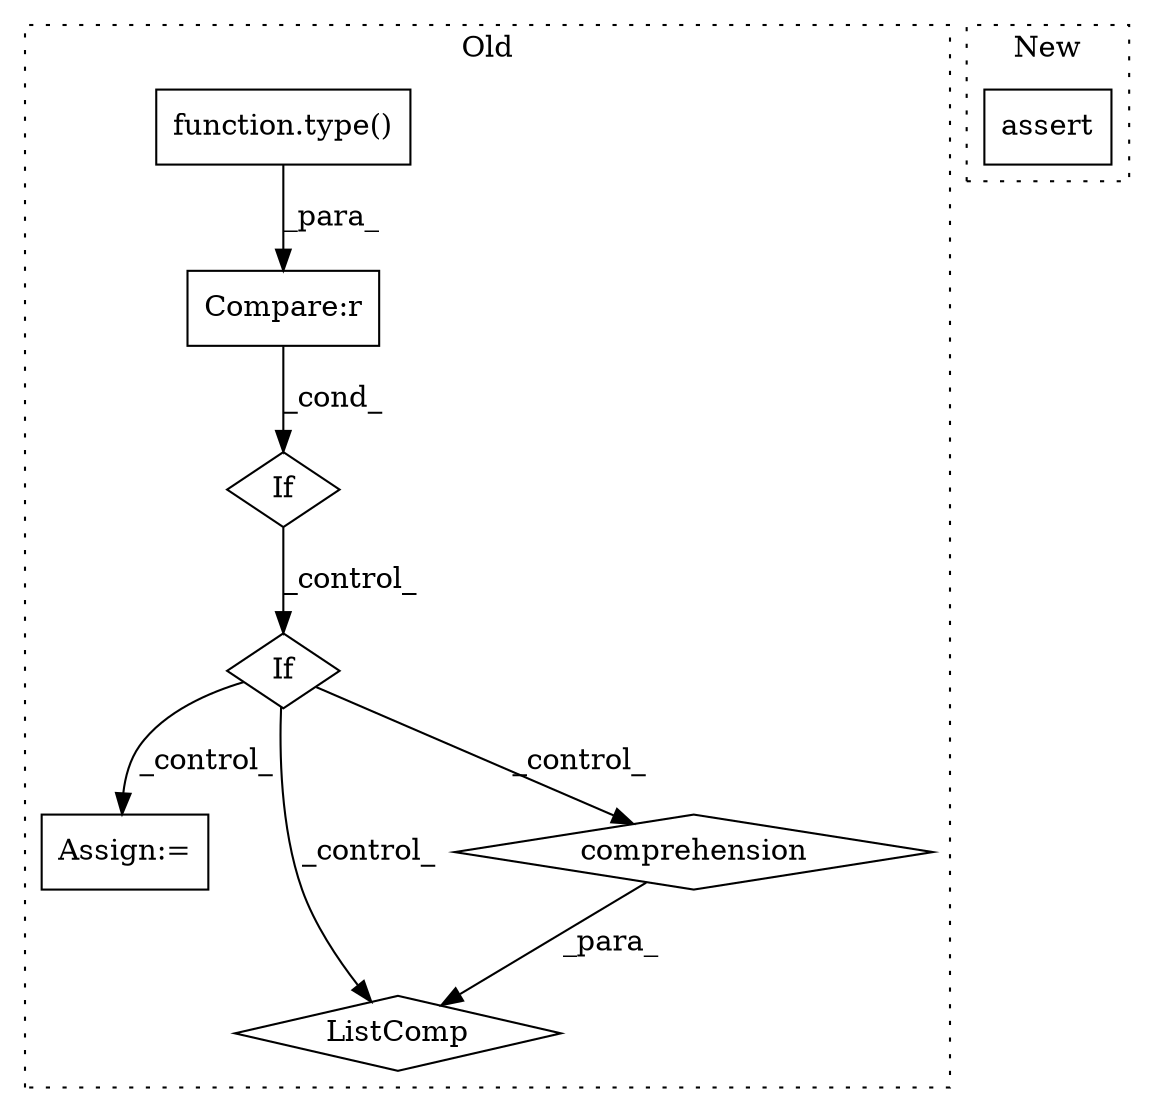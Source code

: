 digraph G {
subgraph cluster0 {
1 [label="function.type()" a="75" s="3318,3329" l="5,1" shape="box"];
3 [label="If" a="96" s="3315" l="3" shape="diamond"];
4 [label="Compare:r" a="40" s="3318" l="27" shape="box"];
5 [label="Assign:=" a="68" s="3624" l="3" shape="box"];
6 [label="If" a="96" s="3567" l="3" shape="diamond"];
7 [label="ListComp" a="106" s="3765" l="47" shape="diamond"];
8 [label="comprehension" a="45" s="3771" l="3" shape="diamond"];
label = "Old";
style="dotted";
}
subgraph cluster1 {
2 [label="assert" a="65" s="2292" l="7" shape="box"];
label = "New";
style="dotted";
}
1 -> 4 [label="_para_"];
3 -> 6 [label="_control_"];
4 -> 3 [label="_cond_"];
6 -> 7 [label="_control_"];
6 -> 8 [label="_control_"];
6 -> 5 [label="_control_"];
8 -> 7 [label="_para_"];
}